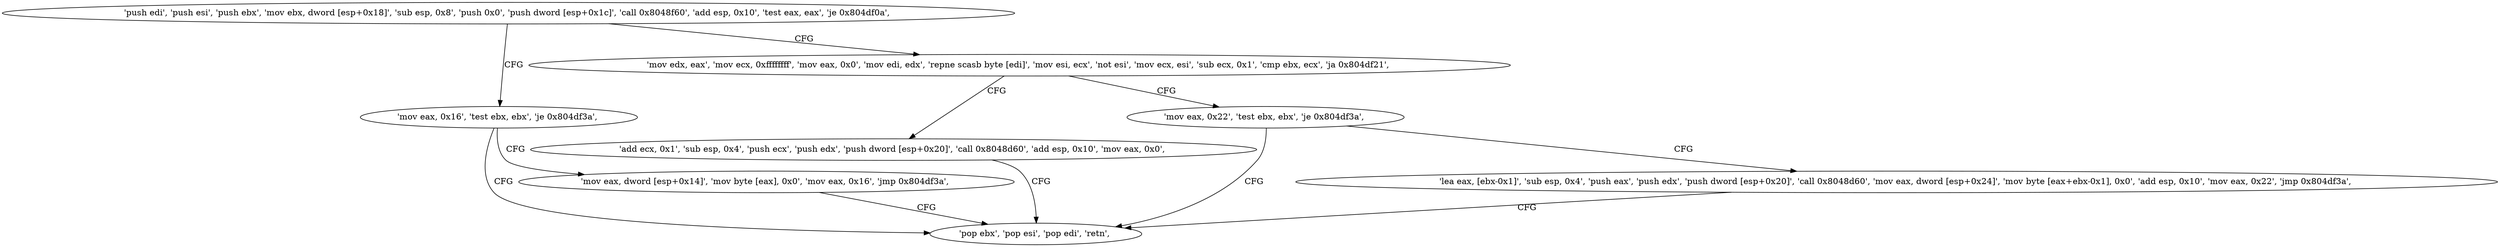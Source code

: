 digraph "func" {
"134536868" [label = "'push edi', 'push esi', 'push ebx', 'mov ebx, dword [esp+0x18]', 'sub esp, 0x8', 'push 0x0', 'push dword [esp+0x1c]', 'call 0x8048f60', 'add esp, 0x10', 'test eax, eax', 'je 0x804df0a', " ]
"134536970" [label = "'mov eax, 0x16', 'test ebx, ebx', 'je 0x804df3a', " ]
"134536896" [label = "'mov edx, eax', 'mov ecx, 0xffffffff', 'mov eax, 0x0', 'mov edi, edx', 'repne scasb byte [edi]', 'mov esi, ecx', 'not esi', 'mov ecx, esi', 'sub ecx, 0x1', 'cmp ebx, ecx', 'ja 0x804df21', " ]
"134537018" [label = "'pop ebx', 'pop esi', 'pop edi', 'retn', " ]
"134536979" [label = "'mov eax, dword [esp+0x14]', 'mov byte [eax], 0x0', 'mov eax, 0x16', 'jmp 0x804df3a', " ]
"134536993" [label = "'add ecx, 0x1', 'sub esp, 0x4', 'push ecx', 'push edx', 'push dword [esp+0x20]', 'call 0x8048d60', 'add esp, 0x10', 'mov eax, 0x0', " ]
"134536925" [label = "'mov eax, 0x22', 'test ebx, ebx', 'je 0x804df3a', " ]
"134536934" [label = "'lea eax, [ebx-0x1]', 'sub esp, 0x4', 'push eax', 'push edx', 'push dword [esp+0x20]', 'call 0x8048d60', 'mov eax, dword [esp+0x24]', 'mov byte [eax+ebx-0x1], 0x0', 'add esp, 0x10', 'mov eax, 0x22', 'jmp 0x804df3a', " ]
"134536868" -> "134536970" [ label = "CFG" ]
"134536868" -> "134536896" [ label = "CFG" ]
"134536970" -> "134537018" [ label = "CFG" ]
"134536970" -> "134536979" [ label = "CFG" ]
"134536896" -> "134536993" [ label = "CFG" ]
"134536896" -> "134536925" [ label = "CFG" ]
"134536979" -> "134537018" [ label = "CFG" ]
"134536993" -> "134537018" [ label = "CFG" ]
"134536925" -> "134537018" [ label = "CFG" ]
"134536925" -> "134536934" [ label = "CFG" ]
"134536934" -> "134537018" [ label = "CFG" ]
}
